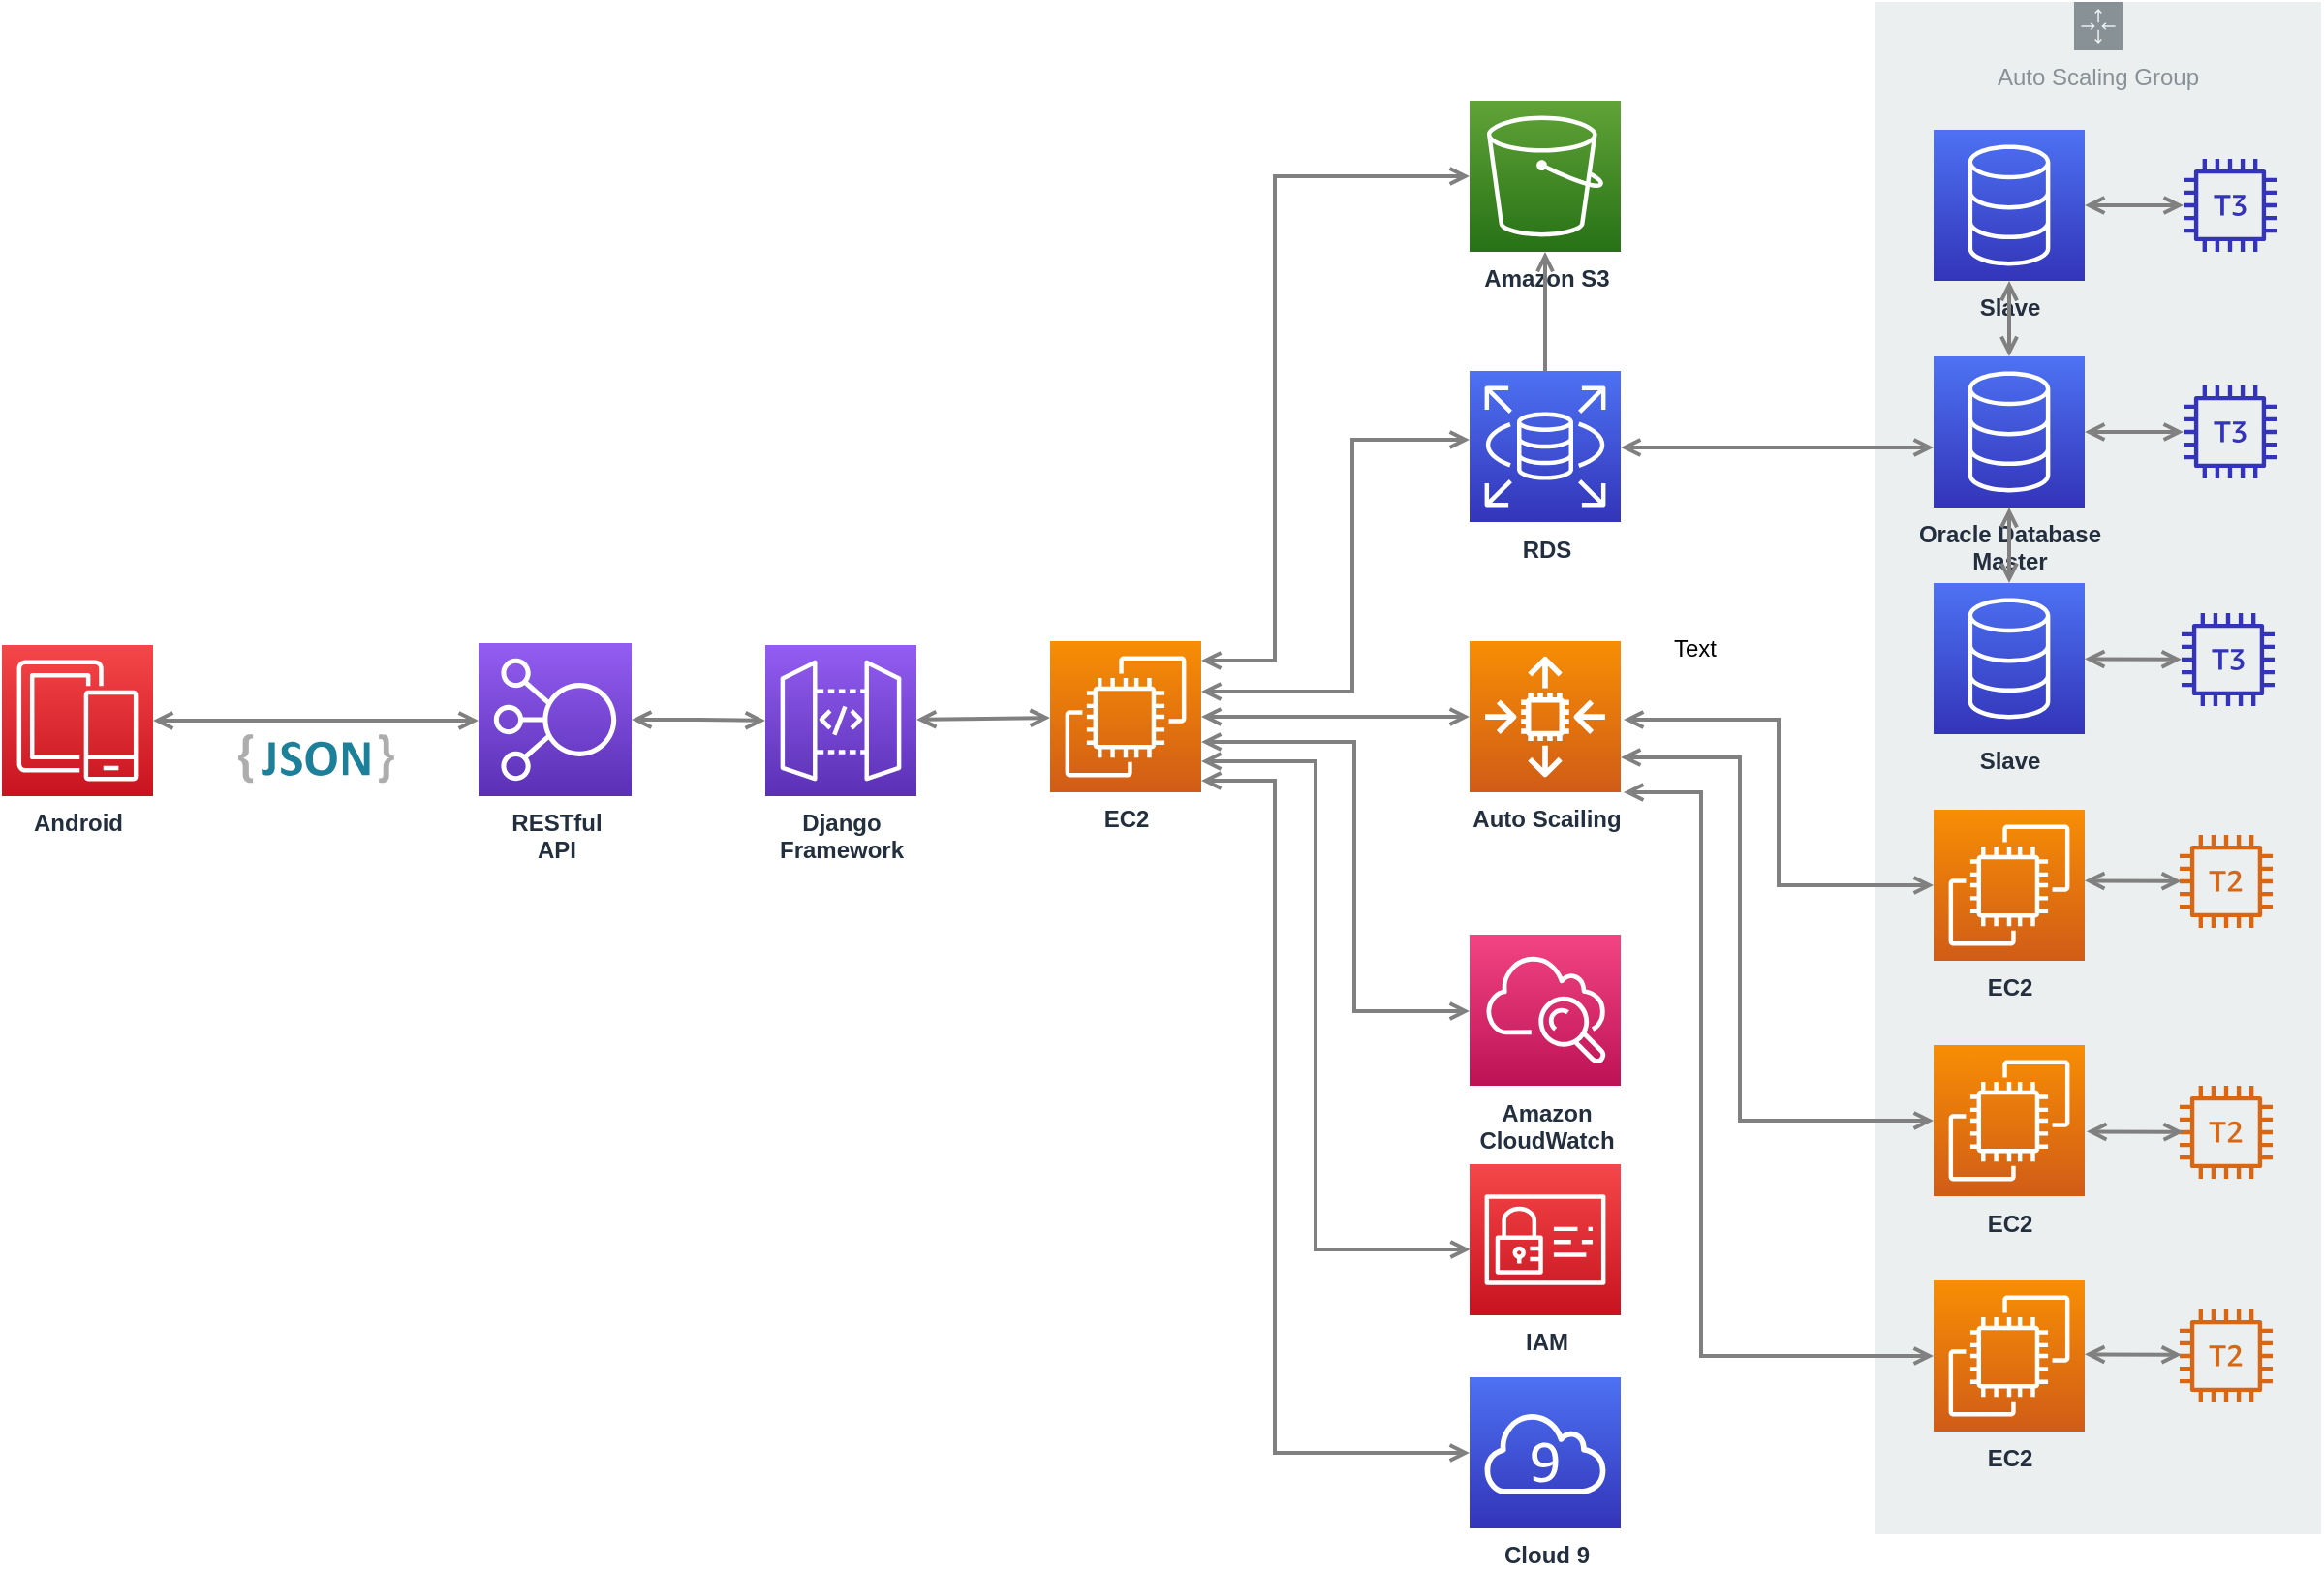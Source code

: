 <mxfile version="12.2.7" type="github" pages="1">
  <diagram id="Ht1M8jgEwFfnCIfOTk4-" name="Page-1">
    <mxGraphModel dx="1209" dy="650" grid="1" gridSize="10" guides="1" tooltips="1" connect="1" arrows="1" fold="1" page="1" pageScale="1" pageWidth="1169" pageHeight="827" math="0" shadow="0">
      <root>
        <mxCell id="0"/>
        <mxCell id="1" parent="0"/>
        <mxCell id="4u2JqEsfzCHy2befoRDk-31" value="Auto Scaling Group" style="outlineConnect=0;gradientColor=none;html=1;whiteSpace=wrap;fontSize=12;fontStyle=0;shape=mxgraph.aws4.groupCenter;grIcon=mxgraph.aws4.group_auto_scaling_group;grStroke=0;strokeColor=#879196;fillColor=#ECEFEF;verticalAlign=top;align=center;fontColor=#879196;dashed=0;spacingTop=25;" vertex="1" parent="1">
          <mxGeometry x="1010" y="10" width="230" height="791" as="geometry"/>
        </mxCell>
        <mxCell id="UEzPUAAOIrF-is8g5C7q-131" style="edgeStyle=orthogonalEdgeStyle;rounded=0;orthogonalLoop=1;jettySize=auto;html=1;startArrow=open;startFill=0;endArrow=open;endFill=0;strokeWidth=2;strokeColor=#808080;" parent="1" edge="1">
          <mxGeometry relative="1" as="geometry">
            <Array as="points">
              <mxPoint x="740" y="366"/>
              <mxPoint x="740" y="236"/>
            </Array>
            <mxPoint x="662" y="366" as="sourcePoint"/>
            <mxPoint x="800.5" y="236" as="targetPoint"/>
          </mxGeometry>
        </mxCell>
        <mxCell id="UEzPUAAOIrF-is8g5C7q-132" style="edgeStyle=orthogonalEdgeStyle;rounded=0;orthogonalLoop=1;jettySize=auto;html=1;startArrow=open;startFill=0;endArrow=open;endFill=0;strokeWidth=2;strokeColor=#808080;" parent="1" edge="1" target="UEzPUAAOIrF-is8g5C7q-116" source="02hSYp207ZbuOktpREeJ-1">
          <mxGeometry relative="1" as="geometry">
            <Array as="points">
              <mxPoint x="700" y="350"/>
              <mxPoint x="700" y="100"/>
            </Array>
            <mxPoint x="658.5" y="372" as="sourcePoint"/>
            <mxPoint x="800" y="100" as="targetPoint"/>
          </mxGeometry>
        </mxCell>
        <mxCell id="UEzPUAAOIrF-is8g5C7q-133" style="rounded=0;orthogonalLoop=1;jettySize=auto;html=1;startArrow=open;startFill=0;endArrow=open;endFill=0;strokeWidth=2;strokeColor=#808080;" parent="1" target="02hSYp207ZbuOktpREeJ-8" edge="1" source="02hSYp207ZbuOktpREeJ-1">
          <mxGeometry relative="1" as="geometry">
            <mxPoint x="658.5" y="382" as="sourcePoint"/>
            <mxPoint x="800.5" y="416" as="targetPoint"/>
          </mxGeometry>
        </mxCell>
        <mxCell id="UEzPUAAOIrF-is8g5C7q-134" style="edgeStyle=orthogonalEdgeStyle;rounded=0;orthogonalLoop=1;jettySize=auto;html=1;startArrow=open;startFill=0;endArrow=open;endFill=0;strokeWidth=2;strokeColor=#808080;" parent="1" target="UEzPUAAOIrF-is8g5C7q-121" edge="1" source="02hSYp207ZbuOktpREeJ-1">
          <mxGeometry relative="1" as="geometry">
            <Array as="points">
              <mxPoint x="741" y="392"/>
              <mxPoint x="741" y="531"/>
            </Array>
            <mxPoint x="658.5" y="392" as="sourcePoint"/>
          </mxGeometry>
        </mxCell>
        <mxCell id="UEzPUAAOIrF-is8g5C7q-135" style="edgeStyle=orthogonalEdgeStyle;rounded=0;orthogonalLoop=1;jettySize=auto;html=1;startArrow=open;startFill=0;endArrow=open;endFill=0;strokeWidth=2;strokeColor=#808080;" parent="1" edge="1" source="02hSYp207ZbuOktpREeJ-1">
          <mxGeometry relative="1" as="geometry">
            <Array as="points">
              <mxPoint x="721" y="402"/>
              <mxPoint x="721" y="654"/>
            </Array>
            <mxPoint x="658.5" y="402" as="sourcePoint"/>
            <mxPoint x="800.883" y="654" as="targetPoint"/>
          </mxGeometry>
        </mxCell>
        <mxCell id="UEzPUAAOIrF-is8g5C7q-136" style="edgeStyle=orthogonalEdgeStyle;rounded=0;orthogonalLoop=1;jettySize=auto;html=1;startArrow=open;startFill=0;endArrow=open;endFill=0;strokeWidth=2;strokeColor=#808080;" parent="1" target="02hSYp207ZbuOktpREeJ-11" edge="1" source="02hSYp207ZbuOktpREeJ-1">
          <mxGeometry relative="1" as="geometry">
            <Array as="points">
              <mxPoint x="700" y="412"/>
              <mxPoint x="700" y="759"/>
            </Array>
            <mxPoint x="658.5" y="412" as="sourcePoint"/>
            <mxPoint x="800.5" y="730" as="targetPoint"/>
          </mxGeometry>
        </mxCell>
        <mxCell id="UEzPUAAOIrF-is8g5C7q-116" value="&lt;b&gt;Amazon S3&lt;/b&gt;" style="outlineConnect=0;fontColor=#232F3E;gradientColor=#60A337;gradientDirection=north;fillColor=#277116;strokeColor=#ffffff;dashed=0;verticalLabelPosition=bottom;verticalAlign=top;align=center;html=1;fontSize=12;fontStyle=0;aspect=fixed;shape=mxgraph.aws4.resourceIcon;resIcon=mxgraph.aws4.s3;labelBackgroundColor=#ffffff;" parent="1" vertex="1">
          <mxGeometry x="800.5" y="61" width="78" height="78" as="geometry"/>
        </mxCell>
        <mxCell id="UEzPUAAOIrF-is8g5C7q-121" value="Amazon&lt;br&gt;CloudWatch&lt;br&gt;" style="outlineConnect=0;fontColor=#232F3E;gradientColor=#F34482;gradientDirection=north;fillColor=#BC1356;strokeColor=#ffffff;dashed=0;verticalLabelPosition=bottom;verticalAlign=top;align=center;html=1;fontSize=12;fontStyle=1;aspect=fixed;shape=mxgraph.aws4.resourceIcon;resIcon=mxgraph.aws4.cloudwatch;labelBackgroundColor=#ffffff;" parent="1" vertex="1">
          <mxGeometry x="800.5" y="491.5" width="78" height="78" as="geometry"/>
        </mxCell>
        <mxCell id="02hSYp207ZbuOktpREeJ-1" value="EC2" style="outlineConnect=0;fontColor=#232F3E;gradientColor=#F78E04;gradientDirection=north;fillColor=#D05C17;strokeColor=#ffffff;dashed=0;verticalLabelPosition=bottom;verticalAlign=top;align=center;html=1;fontSize=12;fontStyle=1;aspect=fixed;shape=mxgraph.aws4.resourceIcon;resIcon=mxgraph.aws4.ec2;" parent="1" vertex="1">
          <mxGeometry x="584" y="340" width="78" height="78" as="geometry"/>
        </mxCell>
        <mxCell id="02hSYp207ZbuOktpREeJ-2" value="&lt;b&gt;RDS&lt;/b&gt;" style="outlineConnect=0;fontColor=#232F3E;gradientColor=#4D72F3;gradientDirection=north;fillColor=#3334B9;strokeColor=#ffffff;dashed=0;verticalLabelPosition=bottom;verticalAlign=top;align=center;html=1;fontSize=12;fontStyle=0;aspect=fixed;shape=mxgraph.aws4.resourceIcon;resIcon=mxgraph.aws4.rds;" parent="1" vertex="1">
          <mxGeometry x="800.5" y="200.5" width="78" height="78" as="geometry"/>
        </mxCell>
        <mxCell id="02hSYp207ZbuOktpREeJ-3" value="Slave" style="outlineConnect=0;fontColor=#232F3E;gradientColor=#4D72F3;gradientDirection=north;fillColor=#3334B9;strokeColor=#ffffff;dashed=0;verticalLabelPosition=bottom;verticalAlign=top;align=center;html=1;fontSize=12;fontStyle=1;aspect=fixed;shape=mxgraph.aws4.resourceIcon;resIcon=mxgraph.aws4.database;" parent="1" vertex="1">
          <mxGeometry x="1040" y="310" width="78" height="78" as="geometry"/>
        </mxCell>
        <mxCell id="02hSYp207ZbuOktpREeJ-4" value="Oracle Database&lt;br&gt;Master" style="outlineConnect=0;fontColor=#232F3E;gradientColor=#4D72F3;gradientDirection=north;fillColor=#3334B9;strokeColor=#ffffff;dashed=0;verticalLabelPosition=bottom;verticalAlign=top;align=center;html=1;fontSize=12;fontStyle=1;aspect=fixed;shape=mxgraph.aws4.resourceIcon;resIcon=mxgraph.aws4.database;" parent="1" vertex="1">
          <mxGeometry x="1040" y="193" width="78" height="78" as="geometry"/>
        </mxCell>
        <mxCell id="02hSYp207ZbuOktpREeJ-5" value="Slave" style="outlineConnect=0;fontColor=#232F3E;gradientColor=#4D72F3;gradientDirection=north;fillColor=#3334B9;strokeColor=#ffffff;dashed=0;verticalLabelPosition=bottom;verticalAlign=top;align=center;html=1;fontSize=12;fontStyle=1;aspect=fixed;shape=mxgraph.aws4.resourceIcon;resIcon=mxgraph.aws4.database;" parent="1" vertex="1">
          <mxGeometry x="1040" y="76" width="78" height="78" as="geometry"/>
        </mxCell>
        <mxCell id="02hSYp207ZbuOktpREeJ-8" value="Auto Scailing" style="outlineConnect=0;fontColor=#232F3E;gradientColor=#F78E04;gradientDirection=north;fillColor=#D05C17;strokeColor=#ffffff;dashed=0;verticalLabelPosition=bottom;verticalAlign=top;align=center;html=1;fontSize=12;fontStyle=1;aspect=fixed;shape=mxgraph.aws4.resourceIcon;resIcon=mxgraph.aws4.auto_scaling2;" parent="1" vertex="1">
          <mxGeometry x="800.5" y="340" width="78" height="78" as="geometry"/>
        </mxCell>
        <mxCell id="02hSYp207ZbuOktpREeJ-9" value="" style="outlineConnect=0;fontColor=#232F3E;gradientColor=none;fillColor=#D86613;strokeColor=none;dashed=0;verticalLabelPosition=bottom;verticalAlign=top;align=center;html=1;fontSize=12;fontStyle=0;aspect=fixed;pointerEvents=1;shape=mxgraph.aws4.t2_instance;" parent="1" vertex="1">
          <mxGeometry x="1167" y="440" width="48" height="48" as="geometry"/>
        </mxCell>
        <mxCell id="02hSYp207ZbuOktpREeJ-11" value="Cloud 9" style="outlineConnect=0;fontColor=#232F3E;gradientColor=#4D72F3;gradientDirection=north;fillColor=#3334B9;strokeColor=#ffffff;dashed=0;verticalLabelPosition=bottom;verticalAlign=top;align=center;html=1;fontSize=12;fontStyle=1;aspect=fixed;shape=mxgraph.aws4.resourceIcon;resIcon=mxgraph.aws4.cloud9;" parent="1" vertex="1">
          <mxGeometry x="800.5" y="720" width="78" height="78" as="geometry"/>
        </mxCell>
        <mxCell id="02hSYp207ZbuOktpREeJ-17" value="Android" style="outlineConnect=0;fontColor=#232F3E;gradientColor=#F54749;gradientDirection=north;fillColor=#C7131F;strokeColor=#ffffff;dashed=0;verticalLabelPosition=bottom;verticalAlign=top;align=center;html=1;fontSize=12;fontStyle=1;aspect=fixed;shape=mxgraph.aws4.resourceIcon;resIcon=mxgraph.aws4.mobile;" parent="1" vertex="1">
          <mxGeometry x="43" y="342" width="78" height="78" as="geometry"/>
        </mxCell>
        <mxCell id="02hSYp207ZbuOktpREeJ-18" value="IAM" style="outlineConnect=0;fontColor=#232F3E;gradientColor=#F54749;gradientDirection=north;fillColor=#C7131F;strokeColor=#ffffff;dashed=0;verticalLabelPosition=bottom;verticalAlign=top;align=center;html=1;fontSize=12;fontStyle=1;aspect=fixed;shape=mxgraph.aws4.resourceIcon;resIcon=mxgraph.aws4.identity_and_access_management;" parent="1" vertex="1">
          <mxGeometry x="800.5" y="610" width="78" height="78" as="geometry"/>
        </mxCell>
        <mxCell id="02hSYp207ZbuOktpREeJ-25" value="Django&lt;br&gt;Framework" style="outlineConnect=0;fontColor=#232F3E;gradientColor=#945DF2;gradientDirection=north;fillColor=#5A30B5;strokeColor=#ffffff;dashed=0;verticalLabelPosition=bottom;verticalAlign=top;align=center;html=1;fontSize=12;fontStyle=1;aspect=fixed;shape=mxgraph.aws4.resourceIcon;resIcon=mxgraph.aws4.api_gateway;" parent="1" vertex="1">
          <mxGeometry x="437" y="342" width="78" height="78" as="geometry"/>
        </mxCell>
        <mxCell id="02hSYp207ZbuOktpREeJ-27" value="" style="outlineConnect=0;fontColor=#232F3E;gradientColor=none;fillColor=#3334B9;strokeColor=none;dashed=0;verticalLabelPosition=bottom;verticalAlign=top;align=center;html=1;fontSize=12;fontStyle=0;aspect=fixed;pointerEvents=1;shape=mxgraph.aws4.t3_instance;" parent="1" vertex="1">
          <mxGeometry x="1168" y="325.5" width="48" height="48" as="geometry"/>
        </mxCell>
        <mxCell id="4u2JqEsfzCHy2befoRDk-4" value="" style="outlineConnect=0;fontColor=#232F3E;gradientColor=none;fillColor=#3334B9;strokeColor=none;dashed=0;verticalLabelPosition=bottom;verticalAlign=top;align=center;html=1;fontSize=12;fontStyle=0;aspect=fixed;pointerEvents=1;shape=mxgraph.aws4.t3_instance;" vertex="1" parent="1">
          <mxGeometry x="1169" y="91" width="48" height="48" as="geometry"/>
        </mxCell>
        <mxCell id="02hSYp207ZbuOktpREeJ-32" value="" style="dashed=0;outlineConnect=0;html=1;align=center;labelPosition=center;verticalLabelPosition=bottom;verticalAlign=top;shape=mxgraph.weblogos.json_2;strokeColor=#3334B9;fillColor=#3334B9;" parent="1" vertex="1">
          <mxGeometry x="165" y="388" width="80.4" height="25.2" as="geometry"/>
        </mxCell>
        <mxCell id="4u2JqEsfzCHy2befoRDk-3" value="RESTful&lt;br&gt;API" style="outlineConnect=0;fontColor=#232F3E;gradientColor=#945DF2;gradientDirection=south;fillColor=#5A30B5;strokeColor=#ffffff;dashed=0;verticalLabelPosition=bottom;verticalAlign=top;align=center;html=1;fontSize=12;fontStyle=1;aspect=fixed;shape=mxgraph.aws4.resourceIcon;resIcon=mxgraph.aws4.elastic_load_balancing;direction=west;" vertex="1" parent="1">
          <mxGeometry x="289" y="341" width="79" height="79" as="geometry"/>
        </mxCell>
        <mxCell id="4u2JqEsfzCHy2befoRDk-6" value="" style="outlineConnect=0;fontColor=#232F3E;gradientColor=none;fillColor=#3334B9;strokeColor=none;dashed=0;verticalLabelPosition=bottom;verticalAlign=top;align=center;html=1;fontSize=12;fontStyle=0;aspect=fixed;pointerEvents=1;shape=mxgraph.aws4.t3_instance;" vertex="1" parent="1">
          <mxGeometry x="1169" y="208" width="48" height="48" as="geometry"/>
        </mxCell>
        <mxCell id="4u2JqEsfzCHy2befoRDk-8" style="edgeStyle=orthogonalEdgeStyle;rounded=0;orthogonalLoop=1;jettySize=auto;html=1;startArrow=open;startFill=0;endArrow=open;endFill=0;strokeWidth=2;strokeColor=#808080;" edge="1" parent="1" source="02hSYp207ZbuOktpREeJ-17" target="4u2JqEsfzCHy2befoRDk-3">
          <mxGeometry relative="1" as="geometry">
            <Array as="points">
              <mxPoint x="216" y="381"/>
            </Array>
            <mxPoint x="180" y="300" as="sourcePoint"/>
            <mxPoint x="240" y="300" as="targetPoint"/>
          </mxGeometry>
        </mxCell>
        <mxCell id="4u2JqEsfzCHy2befoRDk-11" style="edgeStyle=orthogonalEdgeStyle;rounded=0;orthogonalLoop=1;jettySize=auto;html=1;startArrow=open;startFill=0;endArrow=open;endFill=0;strokeWidth=2;strokeColor=#808080;" edge="1" parent="1" source="4u2JqEsfzCHy2befoRDk-3" target="02hSYp207ZbuOktpREeJ-25">
          <mxGeometry relative="1" as="geometry">
            <Array as="points"/>
            <mxPoint x="230" y="389" as="sourcePoint"/>
            <mxPoint x="299" y="389" as="targetPoint"/>
          </mxGeometry>
        </mxCell>
        <mxCell id="4u2JqEsfzCHy2befoRDk-15" style="rounded=0;orthogonalLoop=1;jettySize=auto;html=1;startArrow=open;startFill=0;endArrow=open;endFill=0;strokeWidth=2;strokeColor=#808080;" edge="1" parent="1" source="02hSYp207ZbuOktpREeJ-25" target="02hSYp207ZbuOktpREeJ-1">
          <mxGeometry relative="1" as="geometry">
            <mxPoint x="378" y="390.5" as="sourcePoint"/>
            <mxPoint x="447" y="390.5" as="targetPoint"/>
          </mxGeometry>
        </mxCell>
        <mxCell id="4u2JqEsfzCHy2befoRDk-18" style="rounded=0;orthogonalLoop=1;jettySize=auto;html=1;startArrow=open;startFill=0;endArrow=open;endFill=0;strokeWidth=2;strokeColor=#808080;edgeStyle=orthogonalEdgeStyle;elbow=vertical;" edge="1" parent="1" target="02hSYp207ZbuOktpREeJ-4">
          <mxGeometry relative="1" as="geometry">
            <mxPoint x="878.5" y="239.969" as="sourcePoint"/>
            <mxPoint x="947.5" y="239.031" as="targetPoint"/>
            <Array as="points">
              <mxPoint x="1030" y="240"/>
              <mxPoint x="1030" y="240"/>
            </Array>
          </mxGeometry>
        </mxCell>
        <mxCell id="4u2JqEsfzCHy2befoRDk-19" style="rounded=0;orthogonalLoop=1;jettySize=auto;html=1;startArrow=open;startFill=0;endArrow=open;endFill=0;strokeWidth=2;strokeColor=#808080;" edge="1" parent="1" source="02hSYp207ZbuOktpREeJ-4" target="02hSYp207ZbuOktpREeJ-3">
          <mxGeometry relative="1" as="geometry">
            <mxPoint x="995.5" y="242.469" as="sourcePoint"/>
            <mxPoint x="1039" y="241.958" as="targetPoint"/>
          </mxGeometry>
        </mxCell>
        <mxCell id="4u2JqEsfzCHy2befoRDk-20" style="rounded=0;orthogonalLoop=1;jettySize=auto;html=1;startArrow=open;startFill=0;endArrow=open;endFill=0;strokeWidth=2;strokeColor=#808080;" edge="1" parent="1" source="02hSYp207ZbuOktpREeJ-4" target="02hSYp207ZbuOktpREeJ-5">
          <mxGeometry relative="1" as="geometry">
            <mxPoint x="897.5" y="252.469" as="sourcePoint"/>
            <mxPoint x="941" y="251.958" as="targetPoint"/>
          </mxGeometry>
        </mxCell>
        <mxCell id="4u2JqEsfzCHy2befoRDk-21" style="rounded=0;orthogonalLoop=1;jettySize=auto;html=1;startArrow=open;startFill=0;endArrow=open;endFill=0;strokeWidth=2;strokeColor=#808080;" edge="1" parent="1" source="02hSYp207ZbuOktpREeJ-4" target="4u2JqEsfzCHy2befoRDk-6">
          <mxGeometry relative="1" as="geometry">
            <mxPoint x="1009" y="215.72" as="sourcePoint"/>
            <mxPoint x="1049" y="189.28" as="targetPoint"/>
          </mxGeometry>
        </mxCell>
        <mxCell id="4u2JqEsfzCHy2befoRDk-22" style="rounded=0;orthogonalLoop=1;jettySize=auto;html=1;startArrow=open;startFill=0;endArrow=open;endFill=0;strokeWidth=2;strokeColor=#808080;fontStyle=1" edge="1" parent="1" source="02hSYp207ZbuOktpREeJ-5" target="4u2JqEsfzCHy2befoRDk-4">
          <mxGeometry relative="1" as="geometry">
            <mxPoint x="1019" y="225.72" as="sourcePoint"/>
            <mxPoint x="1059" y="199.28" as="targetPoint"/>
          </mxGeometry>
        </mxCell>
        <mxCell id="4u2JqEsfzCHy2befoRDk-23" style="rounded=0;orthogonalLoop=1;jettySize=auto;html=1;startArrow=open;startFill=0;endArrow=open;endFill=0;strokeWidth=2;strokeColor=#808080;" edge="1" parent="1" source="02hSYp207ZbuOktpREeJ-3" target="02hSYp207ZbuOktpREeJ-27">
          <mxGeometry relative="1" as="geometry">
            <mxPoint x="1029" y="235.72" as="sourcePoint"/>
            <mxPoint x="1069" y="209.28" as="targetPoint"/>
          </mxGeometry>
        </mxCell>
        <mxCell id="4u2JqEsfzCHy2befoRDk-30" style="rounded=0;orthogonalLoop=1;jettySize=auto;html=1;startArrow=open;startFill=0;endArrow=open;endFill=0;strokeWidth=2;strokeColor=#808080;edgeStyle=elbowEdgeStyle;" edge="1" parent="1" target="4u2JqEsfzCHy2befoRDk-32">
          <mxGeometry relative="1" as="geometry">
            <mxPoint x="880" y="380.5" as="sourcePoint"/>
            <mxPoint x="1030" y="520" as="targetPoint"/>
          </mxGeometry>
        </mxCell>
        <mxCell id="4u2JqEsfzCHy2befoRDk-32" value="EC2" style="outlineConnect=0;fontColor=#232F3E;gradientColor=#F78E04;gradientDirection=north;fillColor=#D05C17;strokeColor=#ffffff;dashed=0;verticalLabelPosition=bottom;verticalAlign=top;align=center;html=1;fontSize=12;fontStyle=1;aspect=fixed;shape=mxgraph.aws4.resourceIcon;resIcon=mxgraph.aws4.ec2;" vertex="1" parent="1">
          <mxGeometry x="1040" y="427" width="78" height="78" as="geometry"/>
        </mxCell>
        <mxCell id="4u2JqEsfzCHy2befoRDk-33" value="EC2" style="outlineConnect=0;fontColor=#232F3E;gradientColor=#F78E04;gradientDirection=north;fillColor=#D05C17;strokeColor=#ffffff;dashed=0;verticalLabelPosition=bottom;verticalAlign=top;align=center;html=1;fontSize=12;fontStyle=1;aspect=fixed;shape=mxgraph.aws4.resourceIcon;resIcon=mxgraph.aws4.ec2;" vertex="1" parent="1">
          <mxGeometry x="1040" y="548.5" width="78" height="78" as="geometry"/>
        </mxCell>
        <mxCell id="4u2JqEsfzCHy2befoRDk-34" value="EC2" style="outlineConnect=0;fontColor=#232F3E;gradientColor=#F78E04;gradientDirection=north;fillColor=#D05C17;strokeColor=#ffffff;dashed=0;verticalLabelPosition=bottom;verticalAlign=top;align=center;html=1;fontSize=12;fontStyle=1;aspect=fixed;shape=mxgraph.aws4.resourceIcon;resIcon=mxgraph.aws4.ec2;" vertex="1" parent="1">
          <mxGeometry x="1040" y="670" width="78" height="78" as="geometry"/>
        </mxCell>
        <mxCell id="4u2JqEsfzCHy2befoRDk-35" value="" style="outlineConnect=0;fontColor=#232F3E;gradientColor=none;fillColor=#D86613;strokeColor=none;dashed=0;verticalLabelPosition=bottom;verticalAlign=top;align=center;html=1;fontSize=12;fontStyle=0;aspect=fixed;pointerEvents=1;shape=mxgraph.aws4.t2_instance;" vertex="1" parent="1">
          <mxGeometry x="1167" y="569.5" width="48" height="48" as="geometry"/>
        </mxCell>
        <mxCell id="4u2JqEsfzCHy2befoRDk-36" value="" style="outlineConnect=0;fontColor=#232F3E;gradientColor=none;fillColor=#D86613;strokeColor=none;dashed=0;verticalLabelPosition=bottom;verticalAlign=top;align=center;html=1;fontSize=12;fontStyle=0;aspect=fixed;pointerEvents=1;shape=mxgraph.aws4.t2_instance;" vertex="1" parent="1">
          <mxGeometry x="1167" y="685" width="48" height="48" as="geometry"/>
        </mxCell>
        <mxCell id="4u2JqEsfzCHy2befoRDk-37" style="rounded=0;orthogonalLoop=1;jettySize=auto;html=1;startArrow=open;startFill=0;endArrow=open;endFill=0;strokeWidth=2;strokeColor=#808080;exitX=1;exitY=0.769;exitDx=0;exitDy=0;exitPerimeter=0;edgeStyle=elbowEdgeStyle;" edge="1" parent="1" source="02hSYp207ZbuOktpREeJ-8" target="4u2JqEsfzCHy2befoRDk-33">
          <mxGeometry relative="1" as="geometry">
            <mxPoint x="890" y="390.5" as="sourcePoint"/>
            <mxPoint x="1050" y="459.244" as="targetPoint"/>
            <Array as="points">
              <mxPoint x="940" y="510"/>
            </Array>
          </mxGeometry>
        </mxCell>
        <mxCell id="4u2JqEsfzCHy2befoRDk-38" style="rounded=0;orthogonalLoop=1;jettySize=auto;html=1;startArrow=open;startFill=0;endArrow=open;endFill=0;strokeWidth=2;strokeColor=#808080;edgeStyle=elbowEdgeStyle;" edge="1" parent="1" target="4u2JqEsfzCHy2befoRDk-34">
          <mxGeometry relative="1" as="geometry">
            <mxPoint x="880" y="418" as="sourcePoint"/>
            <mxPoint x="1060" y="469.244" as="targetPoint"/>
            <Array as="points">
              <mxPoint x="920" y="580"/>
            </Array>
          </mxGeometry>
        </mxCell>
        <mxCell id="4u2JqEsfzCHy2befoRDk-40" style="rounded=0;orthogonalLoop=1;jettySize=auto;html=1;startArrow=open;startFill=0;endArrow=open;endFill=0;strokeWidth=2;strokeColor=#808080;" edge="1" parent="1">
          <mxGeometry relative="1" as="geometry">
            <mxPoint x="1118" y="463.673" as="sourcePoint"/>
            <mxPoint x="1168" y="463.894" as="targetPoint"/>
          </mxGeometry>
        </mxCell>
        <mxCell id="4u2JqEsfzCHy2befoRDk-41" style="rounded=0;orthogonalLoop=1;jettySize=auto;html=1;startArrow=open;startFill=0;endArrow=open;endFill=0;strokeWidth=2;strokeColor=#808080;" edge="1" parent="1">
          <mxGeometry relative="1" as="geometry">
            <mxPoint x="1119" y="593.173" as="sourcePoint"/>
            <mxPoint x="1169" y="593.394" as="targetPoint"/>
          </mxGeometry>
        </mxCell>
        <mxCell id="4u2JqEsfzCHy2befoRDk-42" style="rounded=0;orthogonalLoop=1;jettySize=auto;html=1;startArrow=open;startFill=0;endArrow=open;endFill=0;strokeWidth=2;strokeColor=#808080;" edge="1" parent="1">
          <mxGeometry relative="1" as="geometry">
            <mxPoint x="1118" y="708.173" as="sourcePoint"/>
            <mxPoint x="1168" y="708.394" as="targetPoint"/>
          </mxGeometry>
        </mxCell>
        <mxCell id="4u2JqEsfzCHy2befoRDk-43" style="rounded=0;orthogonalLoop=1;jettySize=auto;html=1;startArrow=none;startFill=0;endArrow=open;endFill=0;strokeWidth=2;strokeColor=#808080;" edge="1" parent="1" source="02hSYp207ZbuOktpREeJ-2" target="UEzPUAAOIrF-is8g5C7q-116">
          <mxGeometry relative="1" as="geometry">
            <mxPoint x="620" y="242" as="sourcePoint"/>
            <mxPoint x="671" y="242" as="targetPoint"/>
          </mxGeometry>
        </mxCell>
        <mxCell id="4u2JqEsfzCHy2befoRDk-45" value="Text" style="text;html=1;resizable=0;points=[];autosize=1;align=left;verticalAlign=top;spacingTop=-4;" vertex="1" parent="1">
          <mxGeometry x="904" y="334" width="40" height="20" as="geometry"/>
        </mxCell>
      </root>
    </mxGraphModel>
  </diagram>
</mxfile>
